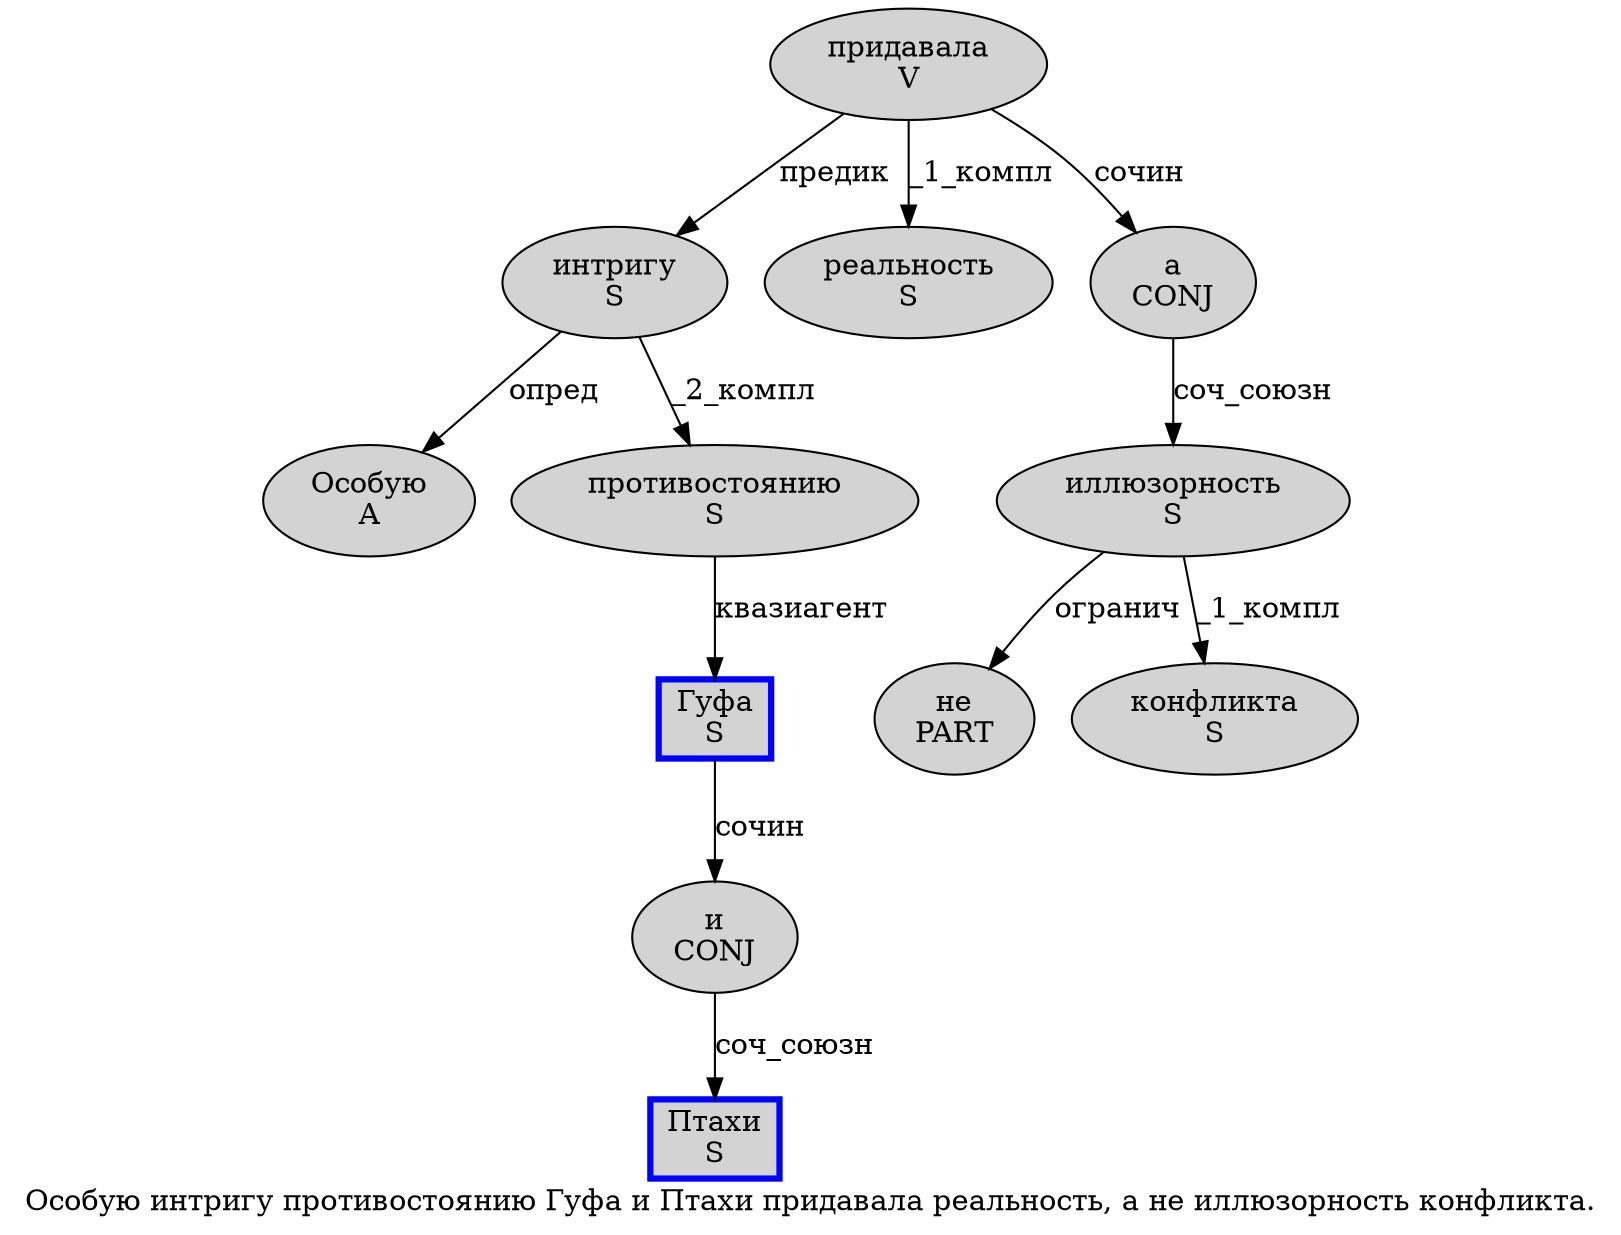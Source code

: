 digraph SENTENCE_330 {
	graph [label="Особую интригу противостоянию Гуфа и Птахи придавала реальность, а не иллюзорность конфликта."]
	node [style=filled]
		0 [label="Особую
A" color="" fillcolor=lightgray penwidth=1 shape=ellipse]
		1 [label="интригу
S" color="" fillcolor=lightgray penwidth=1 shape=ellipse]
		2 [label="противостоянию
S" color="" fillcolor=lightgray penwidth=1 shape=ellipse]
		3 [label="Гуфа
S" color=blue fillcolor=lightgray penwidth=3 shape=box]
		4 [label="и
CONJ" color="" fillcolor=lightgray penwidth=1 shape=ellipse]
		5 [label="Птахи
S" color=blue fillcolor=lightgray penwidth=3 shape=box]
		6 [label="придавала
V" color="" fillcolor=lightgray penwidth=1 shape=ellipse]
		7 [label="реальность
S" color="" fillcolor=lightgray penwidth=1 shape=ellipse]
		9 [label="а
CONJ" color="" fillcolor=lightgray penwidth=1 shape=ellipse]
		10 [label="не
PART" color="" fillcolor=lightgray penwidth=1 shape=ellipse]
		11 [label="иллюзорность
S" color="" fillcolor=lightgray penwidth=1 shape=ellipse]
		12 [label="конфликта
S" color="" fillcolor=lightgray penwidth=1 shape=ellipse]
			11 -> 10 [label="огранич"]
			11 -> 12 [label="_1_компл"]
			4 -> 5 [label="соч_союзн"]
			3 -> 4 [label="сочин"]
			6 -> 1 [label="предик"]
			6 -> 7 [label="_1_компл"]
			6 -> 9 [label="сочин"]
			1 -> 0 [label="опред"]
			1 -> 2 [label="_2_компл"]
			9 -> 11 [label="соч_союзн"]
			2 -> 3 [label="квазиагент"]
}
